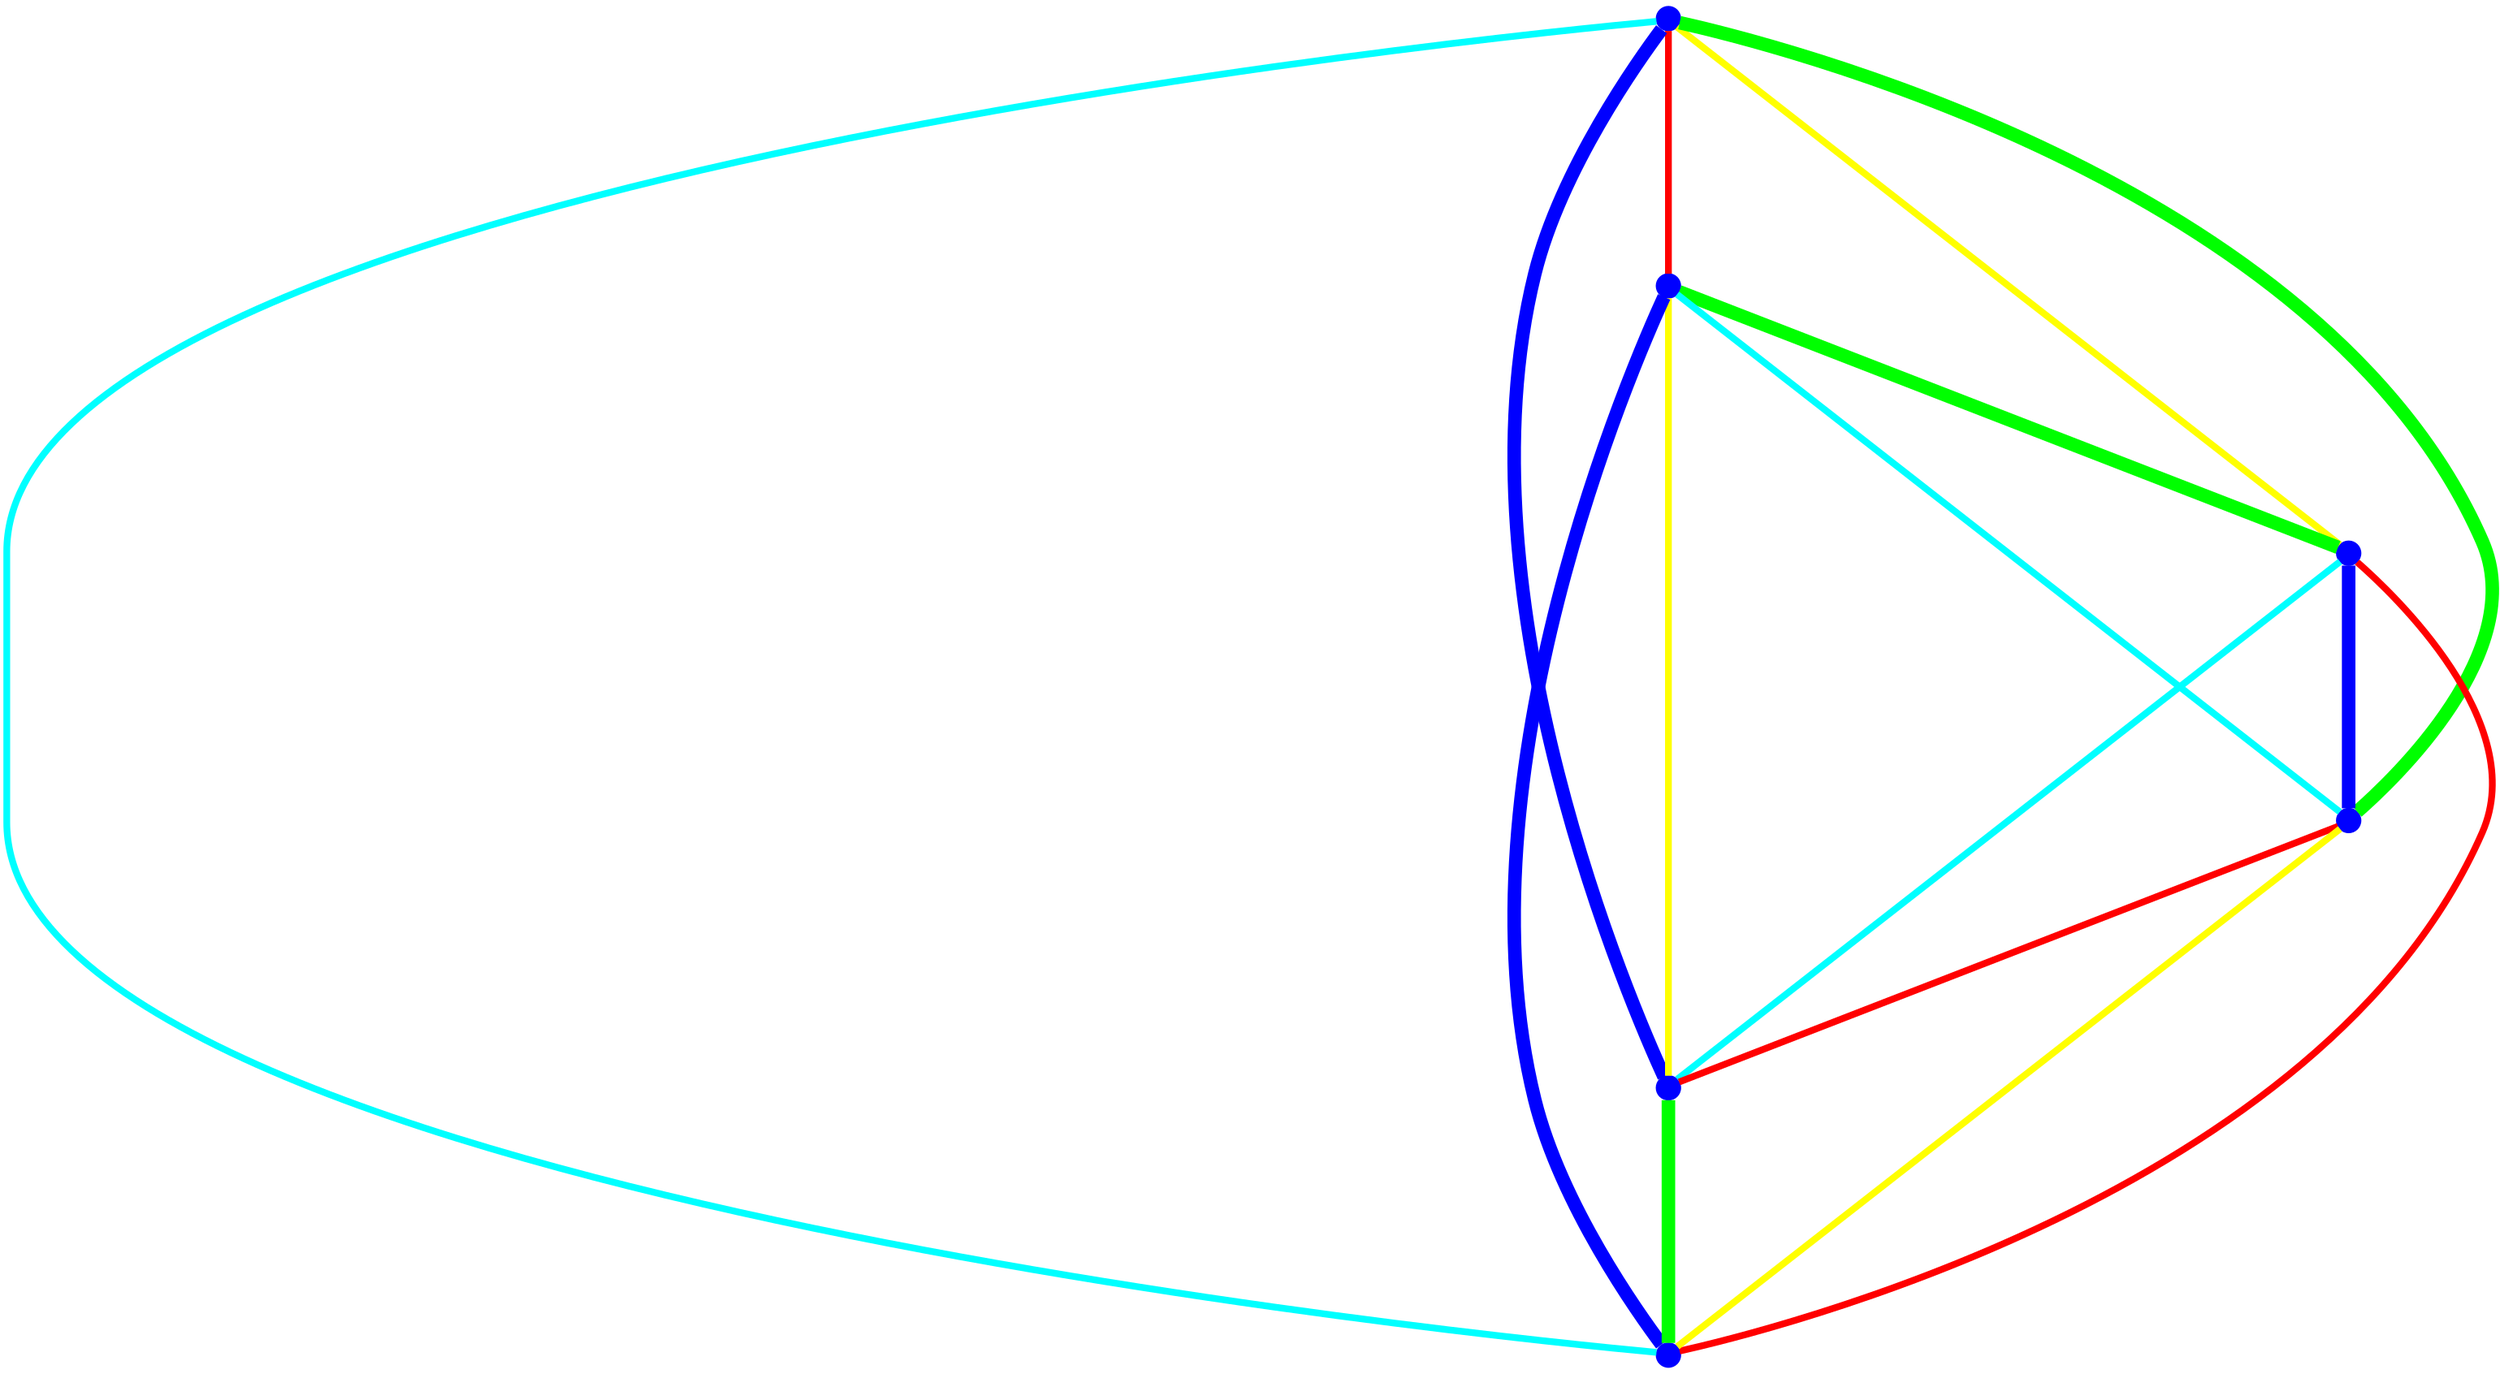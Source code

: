 graph {
ranksep=2
nodesep=2
node [label="" shape=circle style=filled fixedsize=true color=blue fillcolor=blue width=0.2];
"1" -- "2" [style="solid",penwidth="4",color="red"];
"1" -- "3" [style="solid",penwidth="4",color="yellow"];
"1" -- "4" [style="solid",penwidth="8",color="green"];
"1" -- "5" [style="solid",penwidth="8",color="blue"];
"1" -- "6" [style="solid",penwidth="4",color="cyan"];
"2" -- "3" [style="solid",penwidth="8",color="green"];
"2" -- "4" [style="solid",penwidth="4",color="cyan"];
"2" -- "5" [style="solid",penwidth="4",color="yellow"];
"2" -- "6" [style="solid",penwidth="8",color="blue"];
"3" -- "4" [style="solid",penwidth="8",color="blue"];
"3" -- "5" [style="solid",penwidth="4",color="cyan"];
"3" -- "6" [style="solid",penwidth="4",color="red"];
"4" -- "5" [style="solid",penwidth="4",color="red"];
"4" -- "6" [style="solid",penwidth="4",color="yellow"];
"5" -- "6" [style="solid",penwidth="8",color="green"];
}
